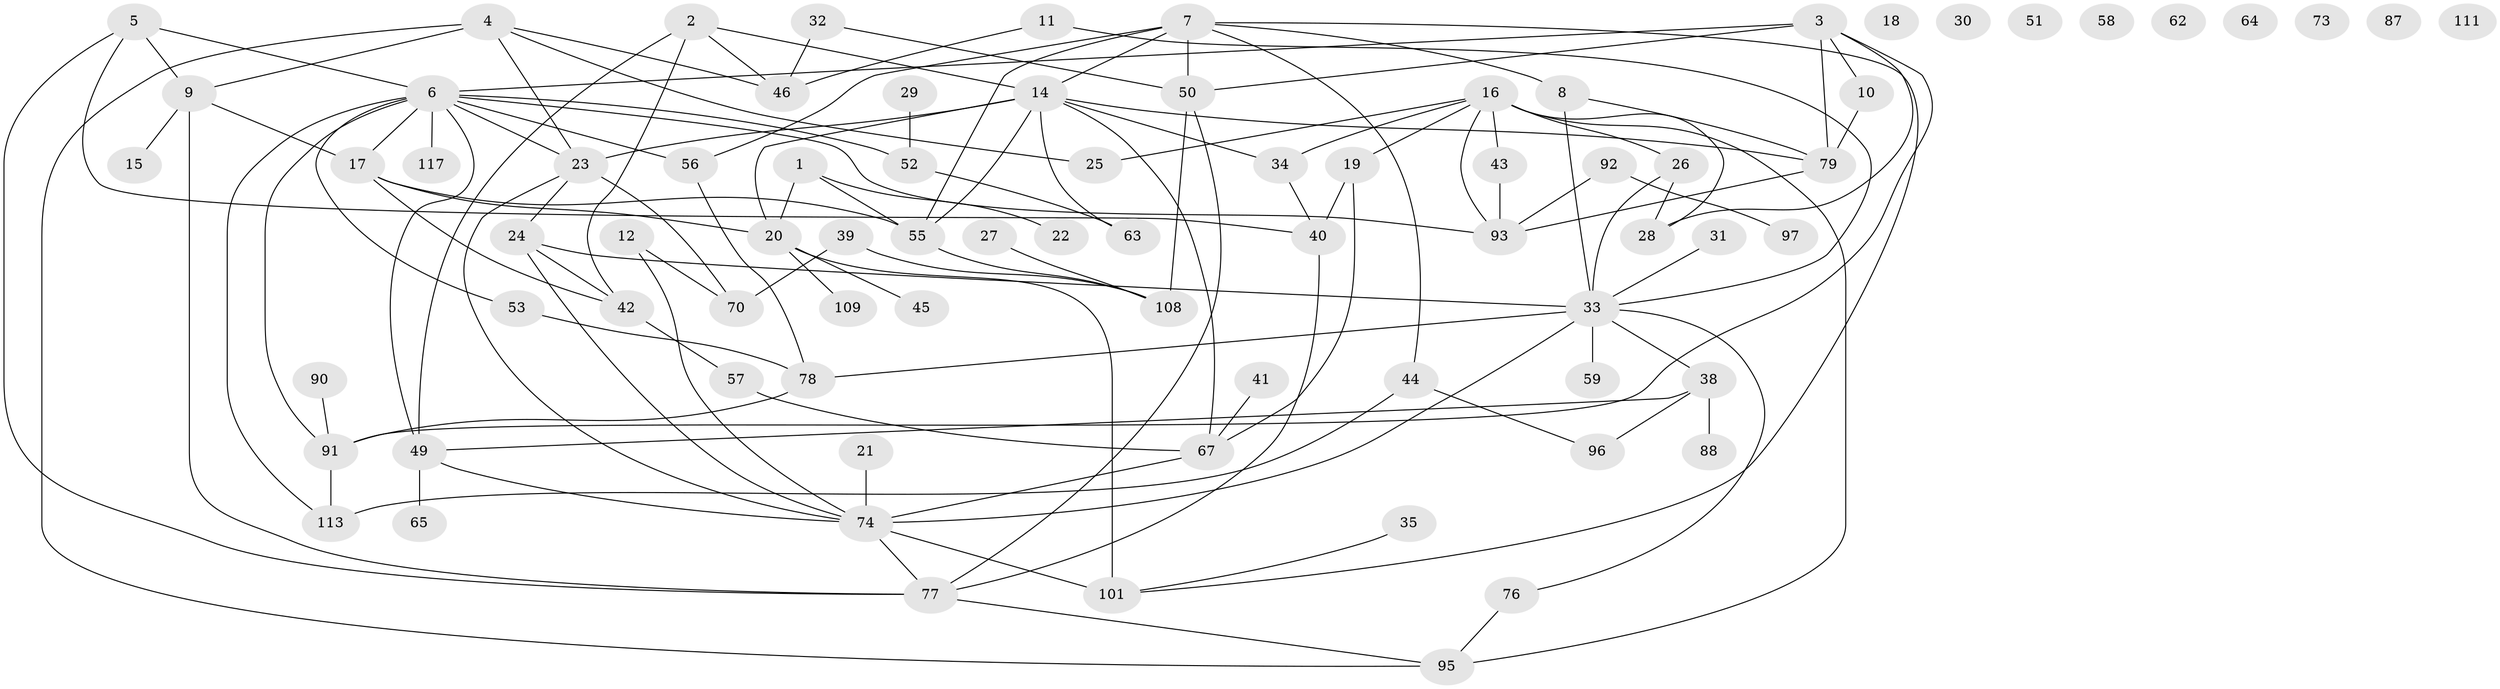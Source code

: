 // original degree distribution, {3: 0.22033898305084745, 4: 0.211864406779661, 5: 0.09322033898305085, 8: 0.01694915254237288, 2: 0.1864406779661017, 7: 0.01694915254237288, 1: 0.16101694915254236, 6: 0.01694915254237288, 0: 0.07627118644067797}
// Generated by graph-tools (version 1.1) at 2025/41/03/06/25 10:41:23]
// undirected, 80 vertices, 124 edges
graph export_dot {
graph [start="1"]
  node [color=gray90,style=filled];
  1;
  2;
  3 [super="+68"];
  4 [super="+75"];
  5 [super="+60"];
  6 [super="+106"];
  7 [super="+37"];
  8;
  9 [super="+71"];
  10 [super="+13"];
  11 [super="+54"];
  12 [super="+112"];
  14 [super="+107"];
  15;
  16 [super="+103"];
  17 [super="+66"];
  18;
  19;
  20 [super="+82"];
  21;
  22;
  23 [super="+61"];
  24 [super="+83"];
  25;
  26;
  27;
  28;
  29;
  30;
  31;
  32;
  33 [super="+47"];
  34 [super="+36"];
  35;
  38 [super="+48"];
  39 [super="+118"];
  40 [super="+102"];
  41;
  42 [super="+100"];
  43 [super="+84"];
  44 [super="+89"];
  45;
  46 [super="+115"];
  49 [super="+94"];
  50 [super="+81"];
  51;
  52 [super="+69"];
  53;
  55 [super="+86"];
  56;
  57;
  58;
  59;
  62;
  63;
  64;
  65;
  67 [super="+72"];
  70 [super="+98"];
  73;
  74 [super="+85"];
  76;
  77 [super="+80"];
  78 [super="+116"];
  79 [super="+105"];
  87;
  88;
  90;
  91 [super="+110"];
  92;
  93;
  95 [super="+99"];
  96;
  97;
  101 [super="+104"];
  108 [super="+114"];
  109;
  111;
  113;
  117;
  1 -- 22;
  1 -- 20;
  1 -- 55;
  2 -- 46;
  2 -- 14;
  2 -- 49;
  2 -- 42;
  3 -- 6;
  3 -- 28;
  3 -- 10;
  3 -- 91;
  3 -- 50;
  3 -- 79;
  4 -- 23;
  4 -- 25;
  4 -- 95;
  4 -- 46;
  4 -- 9;
  5 -- 40;
  5 -- 6;
  5 -- 9;
  5 -- 77;
  6 -- 23;
  6 -- 49;
  6 -- 53;
  6 -- 93;
  6 -- 117;
  6 -- 113;
  6 -- 52;
  6 -- 56;
  6 -- 91;
  6 -- 17;
  7 -- 44;
  7 -- 56;
  7 -- 8;
  7 -- 50;
  7 -- 14;
  7 -- 55;
  7 -- 101;
  8 -- 33;
  8 -- 79;
  9 -- 15;
  9 -- 77;
  9 -- 17;
  10 -- 79;
  11 -- 33;
  11 -- 46;
  12 -- 70;
  12 -- 74;
  14 -- 20;
  14 -- 34;
  14 -- 63;
  14 -- 79;
  14 -- 55;
  14 -- 23;
  14 -- 67;
  16 -- 26;
  16 -- 28;
  16 -- 34;
  16 -- 93;
  16 -- 95;
  16 -- 19;
  16 -- 25;
  16 -- 43 [weight=2];
  17 -- 55 [weight=2];
  17 -- 20;
  17 -- 42;
  19 -- 40 [weight=2];
  19 -- 67;
  20 -- 45;
  20 -- 101;
  20 -- 109;
  21 -- 74;
  23 -- 74;
  23 -- 24;
  23 -- 70;
  24 -- 74;
  24 -- 33;
  24 -- 42;
  26 -- 28;
  26 -- 33;
  27 -- 108;
  29 -- 52;
  31 -- 33;
  32 -- 46;
  32 -- 50;
  33 -- 59;
  33 -- 78;
  33 -- 74;
  33 -- 38;
  33 -- 76;
  34 -- 40;
  35 -- 101;
  38 -- 88;
  38 -- 49;
  38 -- 96;
  39 -- 70 [weight=2];
  39 -- 108;
  40 -- 77;
  41 -- 67;
  42 -- 57;
  43 -- 93;
  44 -- 96;
  44 -- 113;
  49 -- 74 [weight=2];
  49 -- 65;
  50 -- 108 [weight=2];
  50 -- 77;
  52 -- 63;
  53 -- 78;
  55 -- 108;
  56 -- 78;
  57 -- 67;
  67 -- 74;
  74 -- 101 [weight=2];
  74 -- 77;
  76 -- 95;
  77 -- 95;
  78 -- 91;
  79 -- 93;
  90 -- 91;
  91 -- 113;
  92 -- 93;
  92 -- 97;
}
